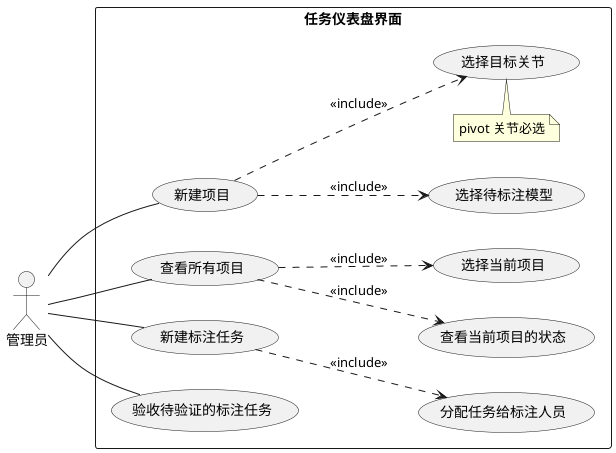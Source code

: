 @startuml

left to right direction

管理员 as admin

rectangle 任务仪表盘界面 {
    usecase (新建项目) as create_project
    usecase (选择待标注模型) as choose_model
    usecase (选择目标关节) as choose_target_joints
    create_project ..> choose_model : <<include>>
    create_project ..> choose_target_joints : <<include>>

    note top of choose_target_joints : pivot 关节必选

    usecase (查看所有项目) as view_projects
    usecase (选择当前项目) as choose_project
    usecase (查看当前项目的状态) as view_project_status
    view_projects ..> choose_project : <<include>>
    view_projects ..> view_project_status : <<include>>

    usecase (新建标注任务) as create_task
    usecase (分配任务给标注人员) as assign_task
    create_task ..> assign_task : <<include>>
    usecase (验收待验证的标注任务) as check_task
}

admin -- create_project
admin -- view_projects
admin -- create_task
admin -- check_task

@enduml